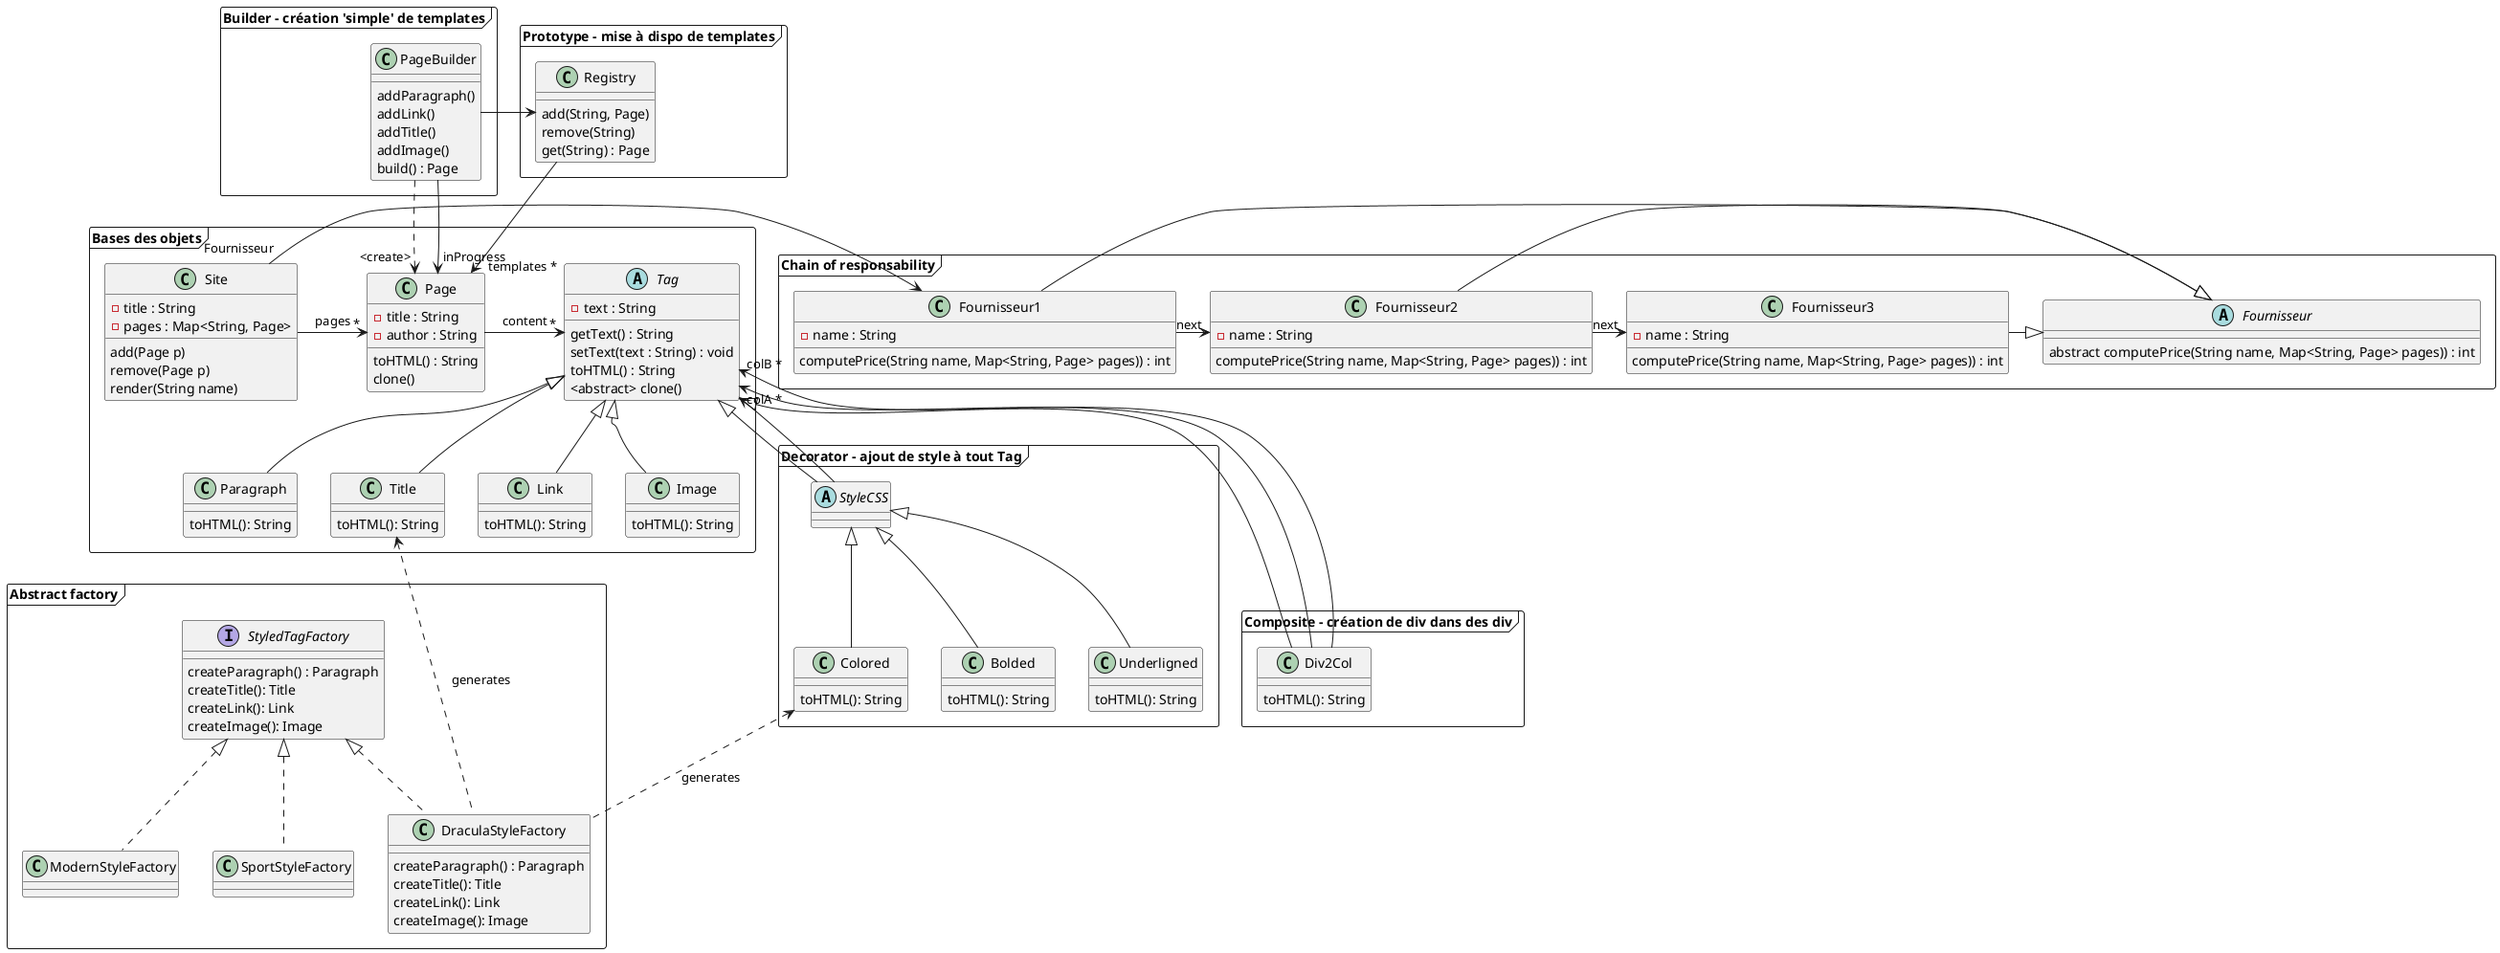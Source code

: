 @startuml
'https://plantuml.com/class-diagram


package "Bases des objets" <<Frame>> {

    class Page {
        -title : String
        -author : String
        toHTML() : String
    }

    abstract class Tag {
        - text : String
        getText() : String
        setText(text : String) : void
        toHTML() : String
    }

    Tag <|-- Paragraph
    Tag <|-- Title
    Tag <|-- Link
    Tag <|-- Image

    Page -> "*" Tag : content
    Site -> "*" Page : pages

    class Site {
        -title : String
        -pages : Map<String, Page>
        add(Page p)
        remove(Page p)
        render(String name)
    }

    Image : toHTML(): String
    Link : toHTML(): String
    Title : toHTML(): String
    Paragraph : toHTML(): String

}

package "Composite - création de div dans des div" <<Frame>> {

    class Div2Col {

    }

    Tag <|--- Div2Col
    Tag "colA *" <-- Div2Col
    Tag "colB *" <-- Div2Col

    Div2Col : toHTML(): String

}

package "Decorator - ajout de style à tout Tag" <<Frame>> {

    abstract class StyleCSS
    Tag <|-- StyleCSS
    Tag <-- StyleCSS

    StyleCSS <|-- Colored
    StyleCSS <|-- Bolded
    StyleCSS <|-- Underligned

    Underligned : toHTML(): String
    Bolded : toHTML(): String
    Colored : toHTML(): String

}


package "Prototype - mise à dispo de templates" <<Frame>> {
    Page : clone()

    Registry --> "templates *" Page
    class Registry {
        add(String, Page)
        remove(String)
        get(String) : Page
    }

    Tag : <abstract> clone()
}

package "Builder - création 'simple' de templates" <<Frame>> {
      class PageBuilder {
        addParagraph()
        addLink()
        addTitle()
        addImage()
        build() : Page
      }

      PageBuilder ..> "<create>" Page
      PageBuilder -> Registry
      PageBuilder -> "inProgress" Page
}


package "Abstract factory" <<Frame>> {

    interface StyledTagFactory {
        createParagraph() : Paragraph
        createTitle(): Title
        createLink(): Link
        createImage(): Image
    }

    StyledTagFactory <|.. DraculaStyleFactory
    StyledTagFactory <|.. ModernStyleFactory
    StyledTagFactory <|.. SportStyleFactory

    class DraculaStyleFactory {
    createParagraph() : Paragraph
            createTitle(): Title
            createLink(): Link
            createImage(): Image
    }


     Colored <.. DraculaStyleFactory : "generates"
     Title <.. DraculaStyleFactory : "generates"

}

package "Chain of responsability" <<Frame>>{
    abstract Class "Fournisseur"{
        abstract computePrice(String name, Map<String, Page> pages)) : int
    }
    Class Fournisseur1{
        - name : String
        computePrice(String name, Map<String, Page> pages)) : int
    }
    Class Fournisseur2{
        - name : String
        computePrice(String name, Map<String, Page> pages)) : int
    }
    Class Fournisseur3{
        - name : String
        computePrice(String name, Map<String, Page> pages)) : int
    }

    Fournisseur1 -|> "Fournisseur"
    Fournisseur2 -|> "Fournisseur"
    Fournisseur3 -|> "Fournisseur"

    Fournisseur1 ->"next" Fournisseur2
    Fournisseur2 ->"next" Fournisseur3
    Site "Fournisseur"-> Fournisseur1
}

@enduml